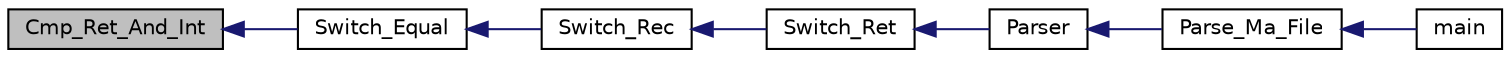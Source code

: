 digraph "Cmp_Ret_And_Int"
{
  edge [fontname="Helvetica",fontsize="10",labelfontname="Helvetica",labelfontsize="10"];
  node [fontname="Helvetica",fontsize="10",shape=record];
  rankdir="LR";
  Node1 [label="Cmp_Ret_And_Int",height=0.2,width=0.4,color="black", fillcolor="grey75", style="filled", fontcolor="black"];
  Node1 -> Node2 [dir="back",color="midnightblue",fontsize="10",style="solid",fontname="Helvetica"];
  Node2 [label="Switch_Equal",height=0.2,width=0.4,color="black", fillcolor="white", style="filled",URL="$ma2asm_8c.html#a7791dcc03f2955522896de584658d93f"];
  Node2 -> Node3 [dir="back",color="midnightblue",fontsize="10",style="solid",fontname="Helvetica"];
  Node3 [label="Switch_Rec",height=0.2,width=0.4,color="black", fillcolor="white", style="filled",URL="$ma2asm_8c.html#a0f86decae28359b4f5374e06ca747d77"];
  Node3 -> Node4 [dir="back",color="midnightblue",fontsize="10",style="solid",fontname="Helvetica"];
  Node4 [label="Switch_Ret",height=0.2,width=0.4,color="black", fillcolor="white", style="filled",URL="$ma__protos_8h.html#ab348042c2e4626c2e75741315166aed5"];
  Node4 -> Node5 [dir="back",color="midnightblue",fontsize="10",style="solid",fontname="Helvetica"];
  Node5 [label="Parser",height=0.2,width=0.4,color="black", fillcolor="white", style="filled",URL="$ma__parser_8c.html#a3dbe66c5fada4cfd6e6d6d8f775e0caf"];
  Node5 -> Node6 [dir="back",color="midnightblue",fontsize="10",style="solid",fontname="Helvetica"];
  Node6 [label="Parse_Ma_File",height=0.2,width=0.4,color="black", fillcolor="white", style="filled",URL="$ma__parser_8h.html#a4f91bc7ddfc80bc559642b19019052a1"];
  Node6 -> Node7 [dir="back",color="midnightblue",fontsize="10",style="solid",fontname="Helvetica"];
  Node7 [label="main",height=0.2,width=0.4,color="black", fillcolor="white", style="filled",URL="$ma2asm_8c.html#a0ddf1224851353fc92bfbff6f499fa97"];
}
